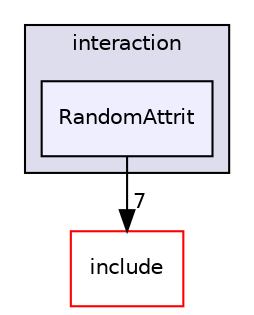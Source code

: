 digraph "/root/scrimmage/scrimmage/src/plugins/interaction/RandomAttrit" {
  compound=true
  node [ fontsize="10", fontname="Helvetica"];
  edge [ labelfontsize="10", labelfontname="Helvetica"];
  subgraph clusterdir_00cc353c998af5f011e8667e057a10ee {
    graph [ bgcolor="#ddddee", pencolor="black", label="interaction" fontname="Helvetica", fontsize="10", URL="dir_00cc353c998af5f011e8667e057a10ee.html"]
  dir_859d2a45fcb4be9170509f12f1e95f92 [shape=box, label="RandomAttrit", style="filled", fillcolor="#eeeeff", pencolor="black", URL="dir_859d2a45fcb4be9170509f12f1e95f92.html"];
  }
  dir_d44c64559bbebec7f509842c48db8b23 [shape=box label="include" fillcolor="white" style="filled" color="red" URL="dir_d44c64559bbebec7f509842c48db8b23.html"];
  dir_859d2a45fcb4be9170509f12f1e95f92->dir_d44c64559bbebec7f509842c48db8b23 [headlabel="7", labeldistance=1.5 headhref="dir_000232_000004.html"];
}
